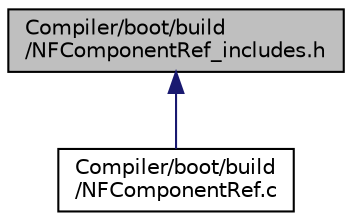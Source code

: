 digraph "Compiler/boot/build/NFComponentRef_includes.h"
{
  edge [fontname="Helvetica",fontsize="10",labelfontname="Helvetica",labelfontsize="10"];
  node [fontname="Helvetica",fontsize="10",shape=record];
  Node14 [label="Compiler/boot/build\l/NFComponentRef_includes.h",height=0.2,width=0.4,color="black", fillcolor="grey75", style="filled", fontcolor="black"];
  Node14 -> Node15 [dir="back",color="midnightblue",fontsize="10",style="solid",fontname="Helvetica"];
  Node15 [label="Compiler/boot/build\l/NFComponentRef.c",height=0.2,width=0.4,color="black", fillcolor="white", style="filled",URL="$df/d26/_n_f_component_ref_8c.html"];
}
